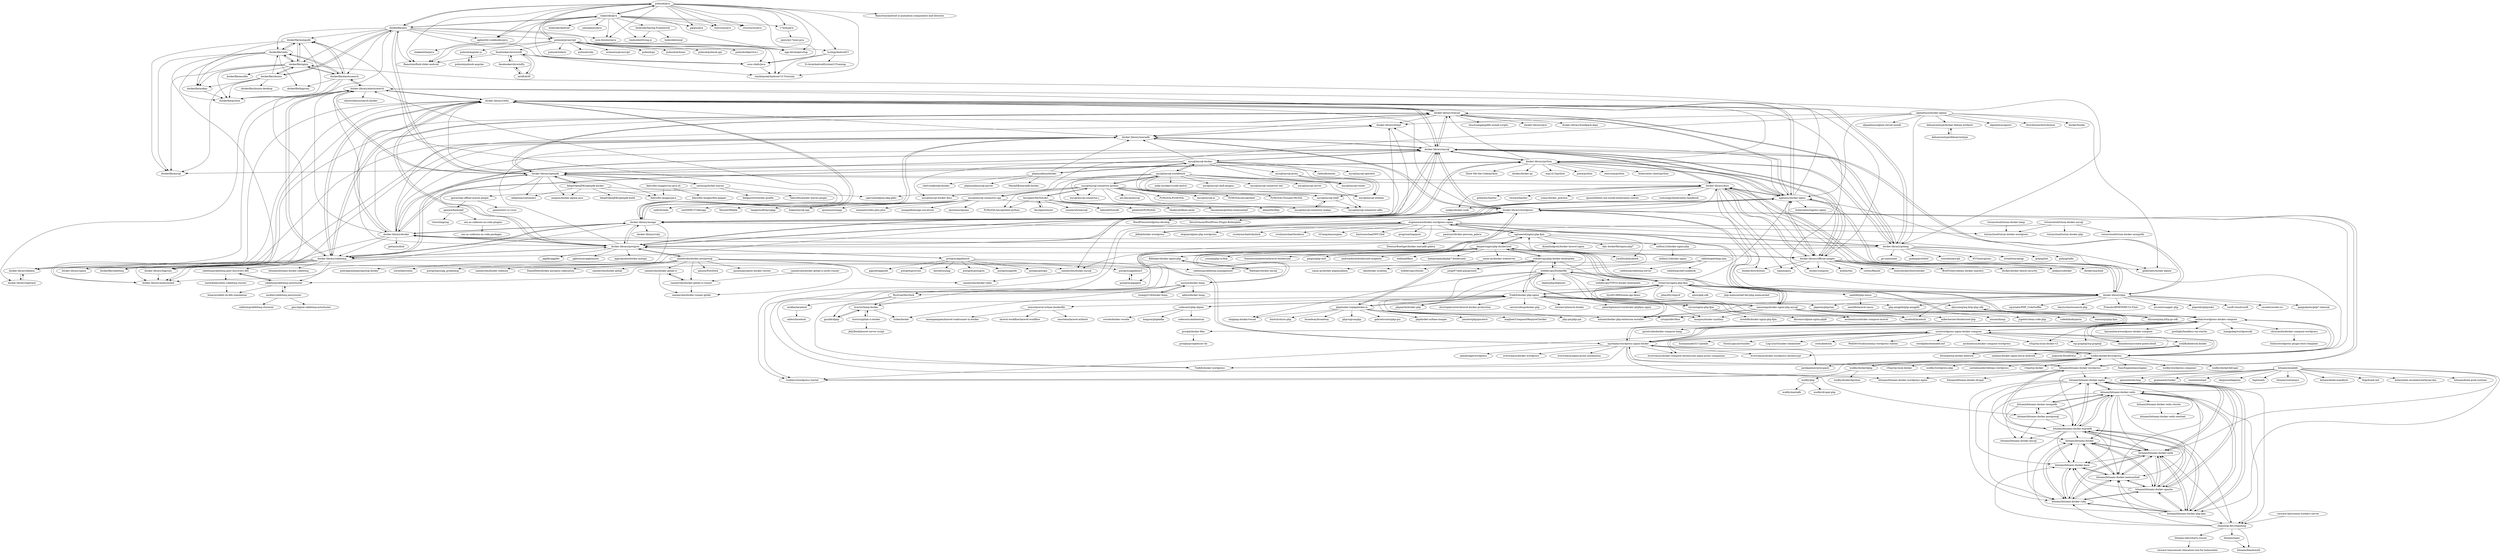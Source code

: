 digraph G {
"tyzlmjj/AndroidUI" -> "D-clock/AndroidSystemUiTraining" ["e"=1]
"tyzlmjj/AndroidUI" -> "sous-chefs/java"
"tyzlmjj/AndroidUI" -> "stacktipslab/Android-UI-Tutorials"
"dockerfile/mongodb" -> "dockerfile/nodejs"
"dockerfile/mongodb" -> "dockerfile/redis"
"dockerfile/mongodb" -> "dockerfile/nginx"
"dockerfile/mongodb" -> "dockerfile/mysql"
"dockerfile/mongodb" -> "dockerfile/elasticsearch"
"dockerfile/mongodb" -> "dockerfile/python"
"bitnami/bitnami-docker-redis-cluster" -> "bitnami/bitnami-docker-redis-sentinel"
"docker-library/tomcat" -> "docker-library/redis"
"docker-library/tomcat" -> "docker-library/mysql"
"docker-library/tomcat" -> "docker-library/openjdk"
"docker-library/tomcat" -> "docker-library/rabbitmq"
"docker-library/tomcat" -> "docker-library/nginx"
"docker-library/tomcat" -> "docker-library/elasticsearch"
"docker-library/tomcat" -> "docker-library/mariadb"
"docker-library/tomcat" -> "nginxinc/docker-nginx"
"docker-library/tomcat" -> "zhuchuangang/k8s-install-scripts" ["e"=1]
"docker-library/tomcat" -> "docker-library/java"
"docker-library/tomcat" -> "docker-library/buildpack-deps"
"docker-library/tomcat" -> "docker-library/golang"
"docker-library/tomcat" -> "docker-library/httpd"
"nginxinc/docker-nginx" -> "docker-library/php"
"nginxinc/docker-nginx" -> "docker-library/redis"
"nginxinc/docker-nginx" -> "docker-library/mysql"
"nginxinc/docker-nginx" -> "docker-library/docs"
"nginxinc/docker-nginx" -> "docker-library/official-images"
"nginxinc/docker-nginx" -> "docker-library/postgres"
"nginxinc/docker-nginx" -> "docker-library/mongo"
"nginxinc/docker-nginx" -> "docker-library/mariadb"
"nginxinc/docker-nginx" -> "gliderlabs/docker-alpine" ["e"=1]
"nginxinc/docker-nginx" -> "nodejs/docker-node" ["e"=1]
"nginxinc/docker-nginx" -> "docker-library/wordpress"
"nginxinc/docker-nginx" -> "docker-library/tomcat"
"nginxinc/docker-nginx" -> "docker-library/python"
"nginxinc/docker-nginx" -> "kubernetes/ingress-nginx" ["e"=1]
"nginxinc/docker-nginx" -> "dockerfile/nginx"
"postgres/pgadmin4" -> "postgres/postgres" ["e"=1]
"postgres/pgadmin4" -> "postgres/pgadmin3"
"postgres/pgadmin4" -> "postgres/pgagent"
"postgres/pgadmin4" -> "postgres/pgweb"
"postgres/pgadmin4" -> "docker-library/postgres"
"postgres/pgadmin4" -> "postgis/postgis" ["e"=1]
"postgres/pgadmin4" -> "pgaudit/pgaudit" ["e"=1]
"postgres/pgadmin4" -> "postgrespro/rum" ["e"=1]
"postgres/pgadmin4" -> "darold/ora2pg" ["e"=1]
"webdevops/php-docker-boilerplate" -> "webdevops/Dockerfile"
"webdevops/php-docker-boilerplate" -> "maxpou/docker-symfony" ["e"=1]
"webdevops/php-docker-boilerplate" -> "webdevops/TYPO3-docker-boilerplate" ["e"=1]
"webdevops/php-docker-boilerplate" -> "eko/docker-symfony" ["e"=1]
"webdevops/php-docker-boilerplate" -> "kasperisager/php-dockerized"
"webdevops/php-docker-boilerplate" -> "webdevops/clitools"
"webdevops/php-docker-boilerplate" -> "jorge07/ddd-playground" ["e"=1]
"webdevops/php-docker-boilerplate" -> "phpdocker-io/phpdocker.io"
"docker-library/mongo" -> "docker-library/redis"
"docker-library/mongo" -> "docker-library/mariadb"
"docker-library/mongo" -> "docker-library/mysql"
"docker-library/mongo" -> "dockerfile/mongodb"
"docker-library/mongo" -> "docker-library/rabbitmq"
"docker-library/mongo" -> "nginxinc/docker-nginx"
"docker-library/mongo" -> "docker-library/memcached"
"docker-library/mongo" -> "docker-library/postgres"
"docker-library/mongo" -> "docker-library/elasticsearch"
"docker-library/mongo" -> "docker-library/httpd"
"docker-library/mongo" -> "docker-library/docker"
"docker-library/mongo" -> "docker-library/golang"
"docker-library/mongo" -> "docker-library/haproxy"
"docker-library/mongo" -> "docker-library/wordpress"
"docker-library/mongo" -> "docker-library/ruby" ["e"=1]
"docker-library/docs" -> "docker-library/official-images"
"docker-library/docs" -> "docker-library/mysql"
"docker-library/docs" -> "nginxinc/docker-nginx"
"docker-library/docs" -> "docker-library/php"
"docker-library/docs" -> "docker/compose" ["e"=1]
"docker-library/docs" -> "yeasy/docker_practice" ["e"=1]
"docker-library/docs" -> "opsnull/follow-me-install-kubernetes-cluster" ["e"=1]
"docker-library/docs" -> "jenkinsci/docker" ["e"=1]
"docker-library/docs" -> "rootsongjc/kubernetes-handbook" ["e"=1]
"docker-library/docs" -> "docker/machine" ["e"=1]
"docker-library/docs" -> "goharbor/harbor" ["e"=1]
"docker-library/docs" -> "docker/distribution" ["e"=1]
"docker-library/docs" -> "tianon/gosu" ["e"=1]
"docker-library/docs" -> "vmware/harbor" ["e"=1]
"docker-library/docs" -> "nodejs/docker-node" ["e"=1]
"webdevops/Dockerfile" -> "webdevops/php-docker-boilerplate"
"webdevops/Dockerfile" -> "richarvey/nginx-php-fpm"
"webdevops/Dockerfile" -> "TrafeX/docker-php-nginx"
"webdevops/Dockerfile" -> "docker-library/php"
"webdevops/Dockerfile" -> "maxpou/docker-symfony" ["e"=1]
"webdevops/Dockerfile" -> "mlocati/docker-php-extension-installer" ["e"=1]
"webdevops/Dockerfile" -> "kasperisager/php-dockerized"
"webdevops/Dockerfile" -> "phpearth/docker-php"
"webdevops/Dockerfile" -> "laradock/laradock" ["e"=1]
"webdevops/Dockerfile" -> "webdevops/TYPO3-docker-boilerplate" ["e"=1]
"webdevops/Dockerfile" -> "cytopia/devilbox" ["e"=1]
"webdevops/Dockerfile" -> "ngineered/nginx-php-fpm"
"webdevops/Dockerfile" -> "shipping-docker/vessel" ["e"=1]
"webdevops/Dockerfile" -> "phpstan/phpstan" ["e"=1]
"webdevops/Dockerfile" -> "deployphp/deployer" ["e"=1]
"docker-library/mariadb" -> "docker-library/memcached"
"docker-library/mariadb" -> "docker-library/httpd"
"docker-library/mariadb" -> "docker-library/nginx"
"docker-library/mariadb" -> "docker-library/haproxy"
"docker-library/mariadb" -> "docker-library/mongo"
"docker-library/mariadb" -> "docker-library/mysql"
"docker-library/mariadb" -> "docker-library/wordpress"
"qaware/go-offline-maven-plugin" -> "qaware/heimdall"
"qaware/go-offline-maven-plugin" -> "qaware/wir-vs-virus"
"docker-library/official-images" -> "docker-library/docs"
"docker-library/official-images" -> "docker/distribution" ["e"=1]
"docker-library/official-images" -> "docker-library/mysql"
"docker-library/official-images" -> "docker/compose" ["e"=1]
"docker-library/official-images" -> "nginxinc/docker-nginx"
"docker-library/official-images" -> "gliderlabs/docker-alpine" ["e"=1]
"docker-library/official-images" -> "docker/machine" ["e"=1]
"docker-library/official-images" -> "BretFisher/udemy-docker-mastery" ["e"=1]
"docker-library/official-images" -> "jenkinsci/docker" ["e"=1]
"docker-library/official-images" -> "docker-library/python"
"docker-library/official-images" -> "tianon/gosu" ["e"=1]
"docker-library/official-images" -> "docker/docker-bench-security" ["e"=1]
"docker-library/official-images" -> "krallin/tini" ["e"=1]
"docker-library/official-images" -> "coreos/flannel" ["e"=1]
"docker-library/official-images" -> "boot2docker/boot2docker" ["e"=1]
"docker-library/php" -> "nginxinc/docker-nginx"
"docker-library/php" -> "phpredis/phpredis" ["e"=1]
"docker-library/php" -> "laradock/laradock" ["e"=1]
"docker-library/php" -> "mlocati/docker-php-extension-installer" ["e"=1]
"docker-library/php" -> "docker-library/mysql"
"docker-library/php" -> "phpstan/phpstan" ["e"=1]
"docker-library/php" -> "swoft-cloud/swoft" ["e"=1]
"docker-library/php" -> "swoole/swoole-src" ["e"=1]
"docker-library/php" -> "php-amqplib/php-amqplib" ["e"=1]
"docker-library/php" -> "pangudashu/php7-internal" ["e"=1]
"docker-library/php" -> "squizlabs/PHP_CodeSniffer" ["e"=1]
"docker-library/php" -> "elastic/elasticsearch-php" ["e"=1]
"docker-library/php" -> "FriendsOfPHP/PHP-CS-Fixer" ["e"=1]
"docker-library/php" -> "zircote/swagger-php" ["e"=1]
"docker-library/php" -> "docker-library/docs"
"docker-library/postgres" -> "sameersbn/docker-postgresql"
"docker-library/postgres" -> "docker-library/redis"
"docker-library/postgres" -> "docker-library/mysql"
"docker-library/postgres" -> "nginxinc/docker-nginx"
"docker-library/postgres" -> "docker-library/mongo"
"docker-library/postgres" -> "appropriate/docker-postgis" ["e"=1]
"docker-library/postgres" -> "docker-library/rabbitmq"
"docker-library/postgres" -> "docker-library/official-images"
"docker-library/postgres" -> "docker-library/docker"
"docker-library/postgres" -> "pgjdbc/pgjdbc" ["e"=1]
"docker-library/postgres" -> "docker-library/python"
"docker-library/postgres" -> "docker-library/elasticsearch"
"docker-library/postgres" -> "postgres/pgadmin4"
"docker-library/postgres" -> "docker-library/mariadb"
"docker-library/postgres" -> "pgbouncer/pgbouncer" ["e"=1]
"docker-library/python" -> "kubernetes-client/python" ["e"=1]
"docker-library/python" -> "docker-library/official-images"
"docker-library/python" -> "docker-library/golang"
"docker-library/python" -> "docker-library/redis"
"docker-library/python" -> "Show-Me-the-Code/python" ["e"=1]
"docker-library/python" -> "docker-library/mysql"
"docker-library/python" -> "nginxinc/docker-nginx"
"docker-library/python" -> "docker-library/postgres"
"docker-library/python" -> "docker/docker-py" ["e"=1]
"docker-library/python" -> "docker-library/openjdk"
"docker-library/python" -> "xxg1413/python" ["e"=1]
"docker-library/python" -> "poise/python" ["e"=1]
"docker-library/python" -> "docker-library/docker"
"docker-library/python" -> "exercism/python" ["e"=1]
"docker-library/python" -> "docker-library/tomcat"
"bitnami/bitnami-docker-mongodb" -> "bitnami/bitnami-docker-redis"
"bitnami/bitnami-docker-mongodb" -> "bitnami/bitnami-docker-postgresql"
"bitnami/bitnami-docker-mongodb" -> "bitnami/bitnami-docker-mysql"
"bitnami/bitnami-docker-mongodb" -> "bitnami/bitnami-docker-nginx"
"bitnami/bitnami-docker-mongodb" -> "bitnami/bitnami-docker-mariadb"
"mysql/mysql-connector-nodejs" -> "mysql/mysql-shell"
"mikechernev/dockerised-php" -> "prooph/docker-files"
"nezhar/wordpress-docker-compose" -> "urre/wordpress-nginx-docker-compose"
"nezhar/wordpress-docker-compose" -> "mjstealey/wordpress-nginx-docker"
"nezhar/wordpress-docker-compose" -> "wodby/docker4wordpress"
"nezhar/wordpress-docker-compose" -> "docker-library/wordpress"
"nezhar/wordpress-docker-compose" -> "kassambara/wordpress-docker-compose"
"nezhar/wordpress-docker-compose" -> "visiblevc/wordpress-starter" ["e"=1]
"nezhar/wordpress-docker-compose" -> "10up/wp-local-docker-v2" ["e"=1]
"nezhar/wordpress-docker-compose" -> "postlight/headless-wp-starter" ["e"=1]
"nezhar/wordpress-docker-compose" -> "sprintcube/docker-compose-lamp" ["e"=1]
"nezhar/wordpress-docker-compose" -> "luangjokaj/wordpressify" ["e"=1]
"nezhar/wordpress-docker-compose" -> "chriszarate/docker-compose-wordpress"
"nezhar/wordpress-docker-compose" -> "evertramos/docker-wordpress-letsencrypt" ["e"=1]
"nezhar/wordpress-docker-compose" -> "wp-graphql/wp-graphql" ["e"=1]
"nezhar/wordpress-docker-compose" -> "evertramos/docker-compose-letsencrypt-nginx-proxy-companion" ["e"=1]
"nezhar/wordpress-docker-compose" -> "ahmadawais/create-guten-block" ["e"=1]
"docker-library/golang" -> "docker-library/redis"
"docker-library/golang" -> "docker-library/python"
"docker-library/golang" -> "docker-library/elasticsearch"
"docker-library/golang" -> "docker-library/rabbitmq"
"docker-library/golang" -> "golang/lint" ["e"=1]
"docker-library/golang" -> "docker-library/mysql"
"docker-library/golang" -> "golang/talks" ["e"=1]
"docker-library/golang" -> "go-yaml/yaml" ["e"=1]
"docker-library/golang" -> "golang/protobuf" ["e"=1]
"docker-library/golang" -> "constabulary/gb" ["e"=1]
"docker-library/golang" -> "docker-library/mongo"
"docker-library/golang" -> "docker-library/docker"
"docker-library/golang" -> "NYTimes/gizmo" ["e"=1]
"docker-library/golang" -> "docker-library/tomcat"
"docker-library/golang" -> "streadway/amqp" ["e"=1]
"hmkcode/Java" -> "pubnub/java"
"hmkcode/Java" -> "json-iterator/java" ["e"=1]
"hmkcode/Java" -> "dockerfile/java"
"hmkcode/Java" -> "hmkcode/Spring-Framework"
"hmkcode/Java" -> "gaopu/Java" ["e"=1]
"hmkcode/Java" -> "agileorbit-cookbooks/java"
"hmkcode/Java" -> "exercism/java" ["e"=1]
"hmkcode/Java" -> "sous-chefs/java"
"hmkcode/Java" -> "structurizr/java" ["e"=1]
"hmkcode/Java" -> "hmkcode/Android" ["e"=1]
"hmkcode/Java" -> "joeyajames/Java" ["e"=1]
"hmkcode/Java" -> "17mon/java"
"hmkcode/Java" -> "hmkcode/jString.js"
"hmkcode/Java" -> "Ramotion/fluid-slider-android" ["e"=1]
"hmkcode/Java" -> "app-developers/top" ["e"=1]
"bravist/lnmp-docker" -> "bravist/gitlab-ci-docker"
"bravist/lnmp-docker" -> "liufee/docker" ["e"=1]
"bravist/lnmp-docker" -> "gnulife/dphp"
"docker-library/mysql" -> "docker-library/redis"
"docker-library/mysql" -> "mysql/mysql-docker"
"docker-library/mysql" -> "nginxinc/docker-nginx"
"docker-library/mysql" -> "docker-library/php"
"docker-library/mysql" -> "docker-library/mariadb"
"docker-library/mysql" -> "docker-library/docs"
"docker-library/mysql" -> "docker-library/tomcat"
"docker-library/mysql" -> "docker-library/mongo"
"docker-library/mysql" -> "docker-library/postgres"
"docker-library/mysql" -> "docker-library/official-images"
"docker-library/mysql" -> "docker-library/wordpress"
"docker-library/mysql" -> "docker-library/rabbitmq"
"docker-library/mysql" -> "docker-library/httpd"
"docker-library/mysql" -> "docker-library/openjdk"
"docker-library/mysql" -> "docker-library/python"
"mysql/mysql-docker" -> "docker-library/mysql"
"mysql/mysql-docker" -> "mysql/mysql-router"
"mysql/mysql-docker" -> "mysql/mysql-shell"
"mysql/mysql-docker" -> "phpmyadmin/docker"
"mysql/mysql-docker" -> "mysql/mysql-proxy"
"mysql/mysql-docker" -> "mysql/mysql-utilities" ["e"=1]
"mysql/mysql-docker" -> "mysql/mysql-workbench"
"mysql/mysql-docker" -> "dockerfile/mysql"
"mysql/mysql-docker" -> "mysql/mysql-docker-docs"
"mysql/mysql-docker" -> "docker-library/mariadb"
"mysql/mysql-docker" -> "mysql/mysql-operator" ["e"=1]
"mysql/mysql-docker" -> "sameersbn/docker-mysql"
"mysql/mysql-docker" -> "radondb/xenon" ["e"=1]
"mysql/mysql-workbench" -> "mysql/mysql-shell"
"mysql/mysql-workbench" -> "mysql/mysql-connector-odbc"
"mysql/mysql-workbench" -> "mysql/mysql-connector-net" ["e"=1]
"mysql/mysql-workbench" -> "mysql/mysql-server" ["e"=1]
"mysql/mysql-workbench" -> "mysql/mysql-utilities" ["e"=1]
"mysql/mysql-workbench" -> "mysql/mysql-connector-j" ["e"=1]
"mysql/mysql-workbench" -> "mysql/mysql-docker"
"mysql/mysql-workbench" -> "mysql/mysql-connector-python"
"mysql/mysql-workbench" -> "mysql/mysql-connector-nodejs"
"mysql/mysql-workbench" -> "mysql/mysql-connector-cpp"
"mysql/mysql-workbench" -> "mike-lischke/vscode-antlr4" ["e"=1]
"mysql/mysql-workbench" -> "mysql/mysql-shell-plugins"
"mysql/mysql-workbench" -> "mysql/mysql-router"
"mjstealey/wordpress-nginx-docker" -> "urre/wordpress-nginx-docker-compose"
"mjstealey/wordpress-nginx-docker" -> "nezhar/wordpress-docker-compose"
"mjstealey/wordpress-nginx-docker" -> "wodby/docker4wordpress"
"mjstealey/wordpress-nginx-docker" -> "evertramos/docker-wordpress-letsencrypt" ["e"=1]
"mjstealey/wordpress-nginx-docker" -> "bitnami/bitnami-docker-wordpress"
"mjstealey/wordpress-nginx-docker" -> "docker-library/wordpress"
"mjstealey/wordpress-nginx-docker" -> "eugeneware/docker-wordpress-nginx"
"mjstealey/wordpress-nginx-docker" -> "evertramos/docker-compose-letsencrypt-nginx-proxy-companion" ["e"=1]
"mjstealey/wordpress-nginx-docker" -> "evertramos/docker-wordpress" ["e"=1]
"mjstealey/wordpress-nginx-docker" -> "evertramos/nginx-proxy-automation" ["e"=1]
"mjstealey/wordpress-nginx-docker" -> "TrafeX/docker-wordpress"
"mjstealey/wordpress-nginx-docker" -> "bitnami/bitnami-docker-wordpress-nginx"
"mjstealey/wordpress-nginx-docker" -> "openbridge/wordpress" ["e"=1]
"mysql/mysql-proxy" -> "mysql/mysql-router"
"mysql/mysql-proxy" -> "mysql/mysql-shell"
"mysql/mysql-proxy" -> "mysql/mysql-utilities" ["e"=1]
"twang2218/docker-lnmp" -> "micooz/docker-lnmp"
"AdoptOpenJDK/openjdk-docker" -> "docker-library/openjdk"
"AdoptOpenJDK/openjdk-docker" -> "adoptium/containers"
"AdoptOpenJDK/openjdk-docker" -> "anapsix/docker-alpine-java" ["e"=1]
"AdoptOpenJDK/openjdk-docker" -> "AdoptOpenJDK/openjdk-build" ["e"=1]
"AdoptOpenJDK/openjdk-docker" -> "fabric8io-images/java"
"AdoptOpenJDK/openjdk-docker" -> "sgerrand/alpine-pkg-glibc" ["e"=1]
"fabric8io-images/run-java-sh" -> "fabric8io-images/fish-pepper"
"fabric8io-images/run-java-sh" -> "fabric8io-images/java"
"docker-library/docker" -> "docker-library/redis"
"docker-library/docker" -> "jpetazzo/dind" ["e"=1]
"docker-library/docker" -> "docker-library/mariadb"
"docker-library/docker" -> "docker-library/httpd"
"docker-library/docker" -> "docker-library/postgres"
"docker-library/docker" -> "docker-library/mysql"
"docker-library/docker" -> "docker-library/official-images"
"docker-library/docker" -> "docker-library/mongo"
"docker-library/docker" -> "docker-library/elasticsearch"
"docker-library/docker" -> "docker-library/openjdk"
"docker-library/docker" -> "docker-library/golang"
"docker-library/docker" -> "docker-library/rabbitmq"
"docker-library/docker" -> "docker-library/memcached"
"docker-library/docker" -> "docker-library/tomcat"
"docker-library/docker" -> "docker-library/python"
"docker-library/httpd" -> "docker-library/mariadb"
"docker-library/httpd" -> "docker-library/memcached"
"vmware-labs/wasm-workers-server" -> "chainloop-dev/chainloop"
"nanoninja/docker-nginx-php-mysql" -> "nanoninja/php-fpm"
"nanoninja/docker-nginx-php-mysql" -> "laradock/laradock" ["e"=1]
"nanoninja/docker-nginx-php-mysql" -> "sprintcube/docker-compose-lamp" ["e"=1]
"nanoninja/docker-nginx-php-mysql" -> "richarvey/nginx-php-fpm"
"nanoninja/docker-nginx-php-mysql" -> "TrafeX/docker-php-nginx"
"nanoninja/docker-nginx-php-mysql" -> "kasperisager/php-dockerized"
"nanoninja/docker-nginx-php-mysql" -> "mikechernev/dockerised-php"
"nanoninja/docker-nginx-php-mysql" -> "maxpou/docker-symfony" ["e"=1]
"nanoninja/docker-nginx-php-mysql" -> "cytopia/devilbox" ["e"=1]
"nanoninja/docker-nginx-php-mysql" -> "aschmelyun/docker-compose-laravel" ["e"=1]
"nanoninja/docker-nginx-php-mysql" -> "yeszao/dnmp" ["e"=1]
"nanoninja/docker-nginx-php-mysql" -> "nezhar/wordpress-docker-compose"
"nanoninja/docker-nginx-php-mysql" -> "mlocati/docker-php-extension-installer" ["e"=1]
"nanoninja/docker-nginx-php-mysql" -> "jupeter/clean-code-php" ["e"=1]
"nanoninja/docker-nginx-php-mysql" -> "codedokode/pasta" ["e"=1]
"TrafeX/docker-php-nginx" -> "richarvey/nginx-php-fpm"
"TrafeX/docker-php-nginx" -> "codecasts/php-alpine"
"TrafeX/docker-php-nginx" -> "TrafeX/docker-wordpress"
"TrafeX/docker-php-nginx" -> "mlocati/docker-php-extension-installer" ["e"=1]
"TrafeX/docker-php-nginx" -> "nanoninja/docker-nginx-php-mysql"
"TrafeX/docker-php-nginx" -> "jabardigitalservice/docker-phpfpm-nginx"
"TrafeX/docker-php-nginx" -> "webdevops/Dockerfile"
"TrafeX/docker-php-nginx" -> "phpearth/docker-php"
"TrafeX/docker-php-nginx" -> "phpdocker-io/phpdocker.io"
"TrafeX/docker-php-nginx" -> "wyveo/nginx-php-fpm"
"TrafeX/docker-php-nginx" -> "christopherarter/laravel-docker-production"
"TrafeX/docker-php-nginx" -> "serversideup/docker-php" ["e"=1]
"TrafeX/docker-php-nginx" -> "lorisleiva/laravel-docker" ["e"=1]
"TrafeX/docker-php-nginx" -> "exaco/laravel-octane-dockerfile"
"TrafeX/docker-php-nginx" -> "aschmelyun/docker-compose-laravel" ["e"=1]
"farcepest/MySQLdb1" -> "farcepest/moist"
"farcepest/MySQLdb1" -> "PyMySQL/mysqlclient-python" ["e"=1]
"farcepest/MySQLdb1" -> "esnme/ultramysql" ["e"=1]
"farcepest/MySQLdb1" -> "mysql/mysql-connector-python"
"farcepest/MySQLdb1" -> "bdarnell/torndb" ["e"=1]
"farcepest/MySQLdb1" -> "petehunt/PyMySQL" ["e"=1]
"farcepest/MySQLdb1" -> "thadeusb/flask-cache" ["e"=1]
"farcepest/MySQLdb1" -> "linsomniac/python-memcached" ["e"=1]
"farcepest/MySQLdb1" -> "eleme/thriftpy" ["e"=1]
"RystLee/DevDock" -> "nickfan/laradock"
"RystLee/DevDock" -> "bravist/lnmp-docker"
"RystLee/DevDock" -> "gnulife/dphp"
"gnulife/dphp" -> "bravist/lnmp-docker"
"seu-as-code/seu-as-code.plugins" -> "seu-as-code/seu-as-code.packages"
"sameersbn/docker-postgresql" -> "sameersbn/docker-redis"
"sameersbn/docker-postgresql" -> "docker-library/postgres"
"sameersbn/docker-postgresql" -> "sameersbn/docker-redmine" ["e"=1]
"sameersbn/docker-postgresql" -> "DanielDent/docker-postgres-replication"
"sameersbn/docker-postgresql" -> "sameersbn/docker-gitlab" ["e"=1]
"sameersbn/docker-postgresql" -> "sameersbn/docker-gitlab-ci"
"sameersbn/docker-postgresql" -> "paunin/PostDock" ["e"=1]
"sameersbn/docker-postgresql" -> "sameersbn/docker-mysql"
"sameersbn/docker-postgresql" -> "paunin/postgres-docker-cluster" ["e"=1]
"sameersbn/docker-postgresql" -> "andreagrandi/postgresql-docker"
"sameersbn/docker-postgresql" -> "bitnami/bitnami-docker-postgresql"
"sameersbn/docker-postgresql" -> "sorintlab/stolon" ["e"=1]
"sameersbn/docker-postgresql" -> "sameersbn/docker-gitlab-ci-runner"
"sameersbn/docker-postgresql" -> "postgrespro/pg_probackup" ["e"=1]
"sameersbn/docker-postgresql" -> "sameersbn/docker-runner-gitlab"
"docker-library/wordpress" -> "nezhar/wordpress-docker-compose"
"docker-library/wordpress" -> "docker-library/mariadb"
"docker-library/wordpress" -> "bitnami/bitnami-docker-wordpress"
"docker-library/wordpress" -> "docker-library/mysql"
"docker-library/wordpress" -> "mjstealey/wordpress-nginx-docker"
"docker-library/wordpress" -> "wodby/docker4wordpress"
"docker-library/wordpress" -> "docker-library/php"
"docker-library/wordpress" -> "nginxinc/docker-nginx"
"docker-library/wordpress" -> "visiblevc/wordpress-starter" ["e"=1]
"docker-library/wordpress" -> "docker-library/docs"
"docker-library/wordpress" -> "DevinVinson/WordPress-Plugin-Boilerplate" ["e"=1]
"docker-library/wordpress" -> "WordPress/wordpress-develop" ["e"=1]
"docker-library/wordpress" -> "eugeneware/docker-wordpress-nginx"
"docker-library/wordpress" -> "docker-library/redis"
"docker-library/wordpress" -> "docker-library/mongo"
"richarvey/nginx-php-fpm" -> "TrafeX/docker-php-nginx"
"richarvey/nginx-php-fpm" -> "webdevops/Dockerfile"
"richarvey/nginx-php-fpm" -> "nanoninja/docker-nginx-php-mysql"
"richarvey/nginx-php-fpm" -> "wyveo/nginx-php-fpm"
"richarvey/nginx-php-fpm" -> "kasperisager/php-dockerized"
"richarvey/nginx-php-fpm" -> "liyu001989/lumen-api-demo" ["e"=1]
"richarvey/nginx-php-fpm" -> "nginxinc/docker-nginx"
"richarvey/nginx-php-fpm" -> "docker-library/php"
"richarvey/nginx-php-fpm" -> "RystLee/DevDock"
"richarvey/nginx-php-fpm" -> "neatlife/php-nacos"
"richarvey/nginx-php-fpm" -> "phacility/xhprof" ["e"=1]
"richarvey/nginx-php-fpm" -> "php-amqplib/php-amqplib" ["e"=1]
"richarvey/nginx-php-fpm" -> "qiniu/php-sdk" ["e"=1]
"richarvey/nginx-php-fpm" -> "php-memcached-dev/php-memcached" ["e"=1]
"richarvey/nginx-php-fpm" -> "laradock/laradock" ["e"=1]
"docker-library/redis" -> "docker-library/nginx"
"docker-library/redis" -> "docker-library/mysql"
"docker-library/redis" -> "docker-library/rabbitmq"
"docker-library/redis" -> "docker-library/mongo"
"docker-library/redis" -> "nginxinc/docker-nginx"
"docker-library/redis" -> "docker-library/tomcat"
"docker-library/redis" -> "docker-library/elasticsearch"
"docker-library/redis" -> "docker-library/postgres"
"docker-library/redis" -> "docker-library/memcached"
"docker-library/redis" -> "docker-library/golang"
"docker-library/redis" -> "docker-library/mariadb"
"docker-library/redis" -> "docker-library/php"
"docker-library/redis" -> "docker-library/kibana"
"docker-library/redis" -> "docker-library/docker"
"docker-library/redis" -> "docker-library/official-images"
"mysql/mysql-connector-python" -> "farcepest/MySQLdb1"
"mysql/mysql-connector-python" -> "PyMySQL/mysqlclient-python" ["e"=1]
"mysql/mysql-connector-python" -> "mysql/mysql-shell"
"mysql/mysql-connector-python" -> "PyMySQL/PyMySQL" ["e"=1]
"mysql/mysql-connector-python" -> "mysql/mysql-js"
"mysql/mysql-connector-python" -> "mysql/mysql-connector-j" ["e"=1]
"mysql/mysql-connector-python" -> "mysql/mysql-utilities" ["e"=1]
"mysql/mysql-connector-python" -> "mysql/mysql-workbench"
"mysql/mysql-connector-python" -> "PyMySQL/mysqlclient"
"mysql/mysql-connector-python" -> "mysql/mysql-connector-odbc"
"mysql/mysql-connector-python" -> "mysql/mysql-connector-nodejs"
"mysql/mysql-connector-python" -> "PyMySQL/Tornado-MySQL" ["e"=1]
"mysql/mysql-connector-python" -> "mysql/mysql-connector-cpp"
"mysql/mysql-connector-python" -> "aio-libs/aiomysql" ["e"=1]
"mysql/mysql-connector-python" -> "mysql/mysql-docker-docs"
"kasperisager/php-dockerized" -> "micooz/docker-lnmp"
"kasperisager/php-dockerized" -> "fideloper/docker-nginx-php"
"kasperisager/php-dockerized" -> "ngineered/nginx-php-fpm"
"kasperisager/php-dockerized" -> "nazar-pc/docker-webserver"
"kasperisager/php-dockerized" -> "webdevops/php-docker-boilerplate"
"kasperisager/php-dockerized" -> "hamptonpaulk/php7-dockerized"
"kasperisager/php-dockerized" -> "youzan/php-co-koa" ["e"=1]
"kasperisager/php-dockerized" -> "francescomalatesta/laravel-dockerized"
"kasperisager/php-dockerized" -> "RystLee/DevDock"
"kasperisager/php-dockerized" -> "LaraDock/laradock" ["e"=1]
"kasperisager/php-dockerized" -> "pinguo/php-msf" ["e"=1]
"kasperisager/php-dockerized" -> "andreaskoch/dockerized-magento" ["e"=1]
"kasperisager/php-dockerized" -> "richarvey/nginx-php-fpm"
"kasperisager/php-dockerized" -> "weiboad/fiery" ["e"=1]
"kasperisager/php-dockerized" -> "nanoninja/docker-nginx-php-mysql"
"facebookarchive/nifty" -> "airlift/drift"
"facebookarchive/nifty" -> "facebookarchive/swift"
"facebookarchive/swift" -> "airlift/drift"
"facebookarchive/swift" -> "facebookarchive/nifty"
"facebookarchive/swift" -> "stacktipslab/Android-UI-Tutorials"
"facebookarchive/swift" -> "sous-chefs/java"
"facebookarchive/swift" -> "Ramotion/fluid-slider-android" ["e"=1]
"docker-library/haproxy" -> "docker-library/memcached"
"dockerfile/nginx" -> "dockerfile/redis"
"dockerfile/nginx" -> "dockerfile/mysql"
"dockerfile/nginx" -> "dockerfile/ubuntu"
"dockerfile/nginx" -> "dockerfile/mongodb"
"dockerfile/nginx" -> "dockerfile/nodejs"
"dockerfile/nginx" -> "dockerfile/python"
"dockerfile/nginx" -> "dockerfile/elasticsearch"
"dockerfile/nginx" -> "dockerfile/ansible"
"wodby/docker4wordpress" -> "wodby/docker4php"
"wodby/docker4wordpress" -> "urre/wordpress-nginx-docker-compose"
"wodby/docker4wordpress" -> "mjstealey/wordpress-nginx-docker"
"wodby/docker4wordpress" -> "nezhar/wordpress-docker-compose"
"wodby/docker4wordpress" -> "wodby/wordpress-composer"
"wodby/docker4wordpress" -> "visiblevc/wordpress-starter" ["e"=1]
"wodby/docker4wordpress" -> "wodby/docker4drupal" ["e"=1]
"wodby/docker4wordpress" -> "TrafeX/docker-wordpress"
"wodby/docker4wordpress" -> "jaredpalmer/presspack" ["e"=1]
"wodby/docker4wordpress" -> "bitnami/bitnami-docker-wordpress"
"wodby/docker4wordpress" -> "10up/wp-local-docker" ["e"=1]
"wodby/docker4wordpress" -> "wodby/wordpress-php"
"wodby/docker4wordpress" -> "carlalexander/debops-wordpress" ["e"=1]
"wodby/docker4wordpress" -> "10up/wp-docker" ["e"=1]
"wodby/docker4wordpress" -> "EasyEngine/easyengine" ["e"=1]
"pubnub/java" -> "hmkcode/Java"
"pubnub/java" -> "agileorbit-cookbooks/java"
"pubnub/java" -> "sous-chefs/java"
"pubnub/java" -> "json-iterator/java" ["e"=1]
"pubnub/java" -> "dockerfile/java"
"pubnub/java" -> "pubnub/javascript"
"pubnub/java" -> "structurizr/java" ["e"=1]
"pubnub/java" -> "gaopu/Java" ["e"=1]
"pubnub/java" -> "Ramotion/fluid-slider-android" ["e"=1]
"pubnub/java" -> "exercism/java" ["e"=1]
"pubnub/java" -> "app-developers/top" ["e"=1]
"pubnub/java" -> "stacktipslab/Android-UI-Tutorials"
"pubnub/java" -> "17mon/java"
"pubnub/java" -> "tyzlmjj/AndroidUI"
"pubnub/java" -> "Ramotion/android-ui-animation-components-and-libraries" ["e"=1]
"pubnub/javascript" -> "sous-chefs/java"
"pubnub/javascript" -> "stacktipslab/Android-UI-Tutorials"
"pubnub/javascript" -> "pubnub/angular-js"
"pubnub/javascript" -> "pubnub/pubnub-api" ["e"=1]
"pubnub/javascript" -> "pubnub/objective-c"
"pubnub/javascript" -> "pubnub/webrtc" ["e"=1]
"pubnub/javascript" -> "pubnub/ruby"
"pubnub/javascript" -> "Ramotion/fluid-slider-android" ["e"=1]
"pubnub/javascript" -> "pubnub/java"
"pubnub/javascript" -> "wchaowu/javascript" ["e"=1]
"pubnub/javascript" -> "pubnub/go"
"pubnub/javascript" -> "app-developers/top" ["e"=1]
"pubnub/javascript" -> "tyzlmjj/AndroidUI"
"pubnub/javascript" -> "pubnub/arduino"
"pubnub/javascript" -> "facebookarchive/swift"
"urre/wordpress-nginx-docker-compose" -> "nezhar/wordpress-docker-compose"
"urre/wordpress-nginx-docker-compose" -> "mjstealey/wordpress-nginx-docker"
"urre/wordpress-nginx-docker-compose" -> "wodby/docker4wordpress"
"urre/wordpress-nginx-docker-compose" -> "schliflo/bedrock-docker"
"urre/wordpress-nginx-docker-compose" -> "StoutLogic/acf-builder" ["e"=1]
"urre/wordpress-nginx-docker-compose" -> "10up/wp-local-docker-v2" ["e"=1]
"urre/wordpress-nginx-docker-compose" -> "Log1x/acf-builder-cheatsheet" ["e"=1]
"urre/wordpress-nginx-docker-compose" -> "jaredpalmer/presspack" ["e"=1]
"urre/wordpress-nginx-docker-compose" -> "ahmadawais/create-guten-block" ["e"=1]
"urre/wordpress-nginx-docker-compose" -> "wp-graphql/wp-graphql" ["e"=1]
"urre/wordpress-nginx-docker-compose" -> "roots/bedrock" ["e"=1]
"urre/wordpress-nginx-docker-compose" -> "WebDevStudios/nextjs-wordpress-starter" ["e"=1]
"urre/wordpress-nginx-docker-compose" -> "wordplate/extended-acf" ["e"=1]
"urre/wordpress-nginx-docker-compose" -> "aschmelyun/docker-compose-wordpress"
"urre/wordpress-nginx-docker-compose" -> "humanmade/S3-Uploads" ["e"=1]
"sameersbn/docker-mysql" -> "sameersbn/docker-redis"
"codecasts/php-alpine" -> "codecasts/ambientum" ["e"=1]
"codecasts/php-alpine" -> "swoole/docker-swoole" ["e"=1]
"codecasts/php-alpine" -> "TrafeX/docker-php-nginx"
"codecasts/php-alpine" -> "longyan/phpkafka" ["e"=1]
"nickfan/laradock" -> "callect/laradock"
"bitnami/bitnami-docker-postgresql" -> "bitnami/bitnami-docker-mongodb"
"bitnami/bitnami-docker-postgresql" -> "bitnami/bitnami-docker-redis"
"bitnami/bitnami-docker-postgresql" -> "bitnami/bitnami-docker-mariadb"
"bitnami/bitnami-docker-postgresql" -> "bitnami/bitnami-docker-mysql"
"docker-library/rabbitmq" -> "docker-library/redis"
"docker-library/rabbitmq" -> "docker-library/elasticsearch"
"docker-library/rabbitmq" -> "rabbitmq/rabbitmq-autocluster"
"docker-library/rabbitmq" -> "docker-library/memcached"
"docker-library/rabbitmq" -> "docker-library/mongo"
"docker-library/rabbitmq" -> "docker-library/tomcat"
"docker-library/rabbitmq" -> "dockerfile/rabbitmq"
"docker-library/rabbitmq" -> "docker-library/kibana"
"docker-library/rabbitmq" -> "docker-library/postgres"
"docker-library/rabbitmq" -> "docker-library/haproxy"
"docker-library/rabbitmq" -> "docker-library/mysql"
"docker-library/rabbitmq" -> "docker-library/nginx"
"docker-library/rabbitmq" -> "bitnami/bitnami-docker-rabbitmq"
"docker-library/rabbitmq" -> "rabbitmq/rabbitmq-peer-discovery-k8s"
"docker-library/rabbitmq" -> "rabbitmq/rabbitmq-management" ["e"=1]
"alpinelinux/docker-alpine" -> "debuerreotype/docker-debian-artifacts"
"alpinelinux/docker-alpine" -> "nginxinc/docker-nginx"
"alpinelinux/docker-alpine" -> "gliderlabs/docker-alpine" ["e"=1]
"alpinelinux/docker-alpine" -> "alpinelinux/aports" ["e"=1]
"alpinelinux/docker-alpine" -> "sgerrand/alpine-pkg-glibc" ["e"=1]
"alpinelinux/docker-alpine" -> "docker-library/golang"
"alpinelinux/docker-alpine" -> "docker-library/httpd"
"alpinelinux/docker-alpine" -> "distribution/distribution" ["e"=1]
"alpinelinux/docker-alpine" -> "docker/buildx" ["e"=1]
"alpinelinux/docker-alpine" -> "alpinelinux/alpine-chroot-install" ["e"=1]
"micooz/docker-lnmp" -> "twang2218/docker-lnmp"
"micooz/docker-lnmp" -> "addcn/docker-lnmp"
"micooz/docker-lnmp" -> "liufee/docker" ["e"=1]
"micooz/docker-lnmp" -> "bravist/lnmp-docker"
"micooz/docker-lnmp" -> "kasperisager/php-dockerized"
"micooz/docker-lnmp" -> "RystLee/DevDock"
"bitnami-labs/charts-syncer" -> "vmware-tanzu/asset-relocation-tool-for-kubernetes"
"aliyunmq/mq-http-go-sdk" -> "aliyunmq/mq-http-php-sdk"
"dockerfile/java" -> "sous-chefs/java"
"dockerfile/java" -> "agileorbit-cookbooks/java"
"dockerfile/java" -> "pubnub/java"
"dockerfile/java" -> "dockerfile/ubuntu"
"dockerfile/java" -> "hmkcode/Java"
"dockerfile/java" -> "dockerfile/redis"
"dockerfile/java" -> "dockerfile/nginx"
"dockerfile/java" -> "pubnub/javascript"
"dockerfile/java" -> "dockerfile/elasticsearch"
"dockerfile/java" -> "dockerfile/python"
"dockerfile/java" -> "app-developers/top" ["e"=1]
"dockerfile/java" -> "json-iterator/java" ["e"=1]
"dockerfile/java" -> "Ramotion/fluid-slider-android" ["e"=1]
"dockerfile/java" -> "dockerfile/mongodb"
"dockerfile/java" -> "docker-library/openjdk"
"phpmyadmin/docker" -> "docker-library/mariadb"
"phpmyadmin/docker" -> "mysql/mysql-docker"
"phpmyadmin/docker" -> "chef-cookbooks/docker" ["e"=1]
"phpmyadmin/docker" -> "phpmyadmin/sql-parser" ["e"=1]
"phpmyadmin/docker" -> "MariaDB/mariadb-docker"
"debuerreotype/docker-debian-artifacts" -> "debuerreotype/debuerreotype"
"phpdocker-io/phpdocker.io" -> "phpdocker-io/base-images"
"phpdocker-io/phpdocker.io" -> "paratestphp/paratest" ["e"=1]
"phpdocker-io/phpdocker.io" -> "shipping-docker/vessel" ["e"=1]
"phpdocker-io/phpdocker.io" -> "maglnet/ComposerRequireChecker" ["e"=1]
"phpdocker-io/phpdocker.io" -> "webdevops/php-docker-boilerplate"
"phpdocker-io/phpdocker.io" -> "php-pm/php-pm" ["e"=1]
"phpdocker-io/phpdocker.io" -> "bmitch/churn-php" ["e"=1]
"phpdocker-io/phpdocker.io" -> "broadway/broadway" ["e"=1]
"phpdocker-io/phpdocker.io" -> "phpro/grumphp" ["e"=1]
"phpdocker-io/phpdocker.io" -> "mlocati/docker-php-extension-installer" ["e"=1]
"phpdocker-io/phpdocker.io" -> "gabrielrcouto/php-gui" ["e"=1]
"phpdocker-io/phpdocker.io" -> "TrafeX/docker-php-nginx"
"docker-library/elasticsearch" -> "docker-library/kibana"
"docker-library/elasticsearch" -> "dockerfile/elasticsearch"
"docker-library/elasticsearch" -> "docker-library/logstash"
"docker-library/elasticsearch" -> "elastic/elasticsearch-docker" ["e"=1]
"docker-library/elasticsearch" -> "docker-library/rabbitmq"
"docker-library/elasticsearch" -> "docker-library/redis"
"docker-library/elasticsearch" -> "docker-library/openjdk"
"sous-chefs/java" -> "stacktipslab/Android-UI-Tutorials"
"bitnami/bitnami-docker-wordpress" -> "bitnami/bitnami-docker-wordpress-nginx"
"bitnami/bitnami-docker-wordpress" -> "bitnami/bitnami-docker-mariadb"
"bitnami/bitnami-docker-wordpress" -> "bitnami/bitnami-docker-nginx"
"bitnami/bitnami-docker-wordpress" -> "wodby/docker4wordpress"
"bitnami/bitnami-docker-wordpress" -> "docker-library/wordpress"
"bitnami/bitnami-docker-wordpress" -> "mjstealey/wordpress-nginx-docker"
"bitnami/bitnami-docker-wordpress" -> "bitnami/bitnami-docker-drupal"
"bitnami/bitnami-docker-wordpress" -> "visiblevc/wordpress-starter" ["e"=1]
"docker-library/openjdk" -> "AdoptOpenJDK/openjdk-docker"
"docker-library/openjdk" -> "carlossg/docker-maven"
"docker-library/openjdk" -> "docker-library/tomcat"
"docker-library/openjdk" -> "docker-library/elasticsearch"
"docker-library/openjdk" -> "anapsix/docker-alpine-java" ["e"=1]
"docker-library/openjdk" -> "docker-library/mysql"
"docker-library/openjdk" -> "docker-library/redis"
"docker-library/openjdk" -> "docker-library/official-images"
"docker-library/openjdk" -> "docker-library/docs"
"docker-library/openjdk" -> "docker-library/docker"
"docker-library/openjdk" -> "dockerfile/java"
"docker-library/openjdk" -> "docker-library/python"
"docker-library/openjdk" -> "docker-library/postgres"
"docker-library/openjdk" -> "adoptium/containers"
"docker-library/openjdk" -> "fabric8io-images/java"
"bravist/gitlab-ci-docker" -> "bravist/lnmp-docker"
"bravist/gitlab-ci-docker" -> "JellyBool/laravel-server-script"
"mysql/mysql-connector-cpp" -> "bskari/mysql-cpp"
"mysql/mysql-connector-cpp" -> "qicosmos/ormpp" ["e"=1]
"mysql/mysql-connector-cpp" -> "mysql/mysql-connector-odbc"
"mysql/mysql-connector-cpp" -> "sewenew/redis-plus-plus" ["e"=1]
"mysql/mysql-connector-cpp" -> "mongodb/mongo-cxx-driver" ["e"=1]
"mysql/mysql-connector-cpp" -> "qicosmos/iguana" ["e"=1]
"mysql/mysql-connector-cpp" -> "redis/hiredis" ["e"=1]
"mysql/mysql-connector-cpp" -> "owt5008137/libcopp" ["e"=1]
"mysql/mysql-connector-cpp" -> "Tencent/Pebble" ["e"=1]
"mysql/mysql-connector-cpp" -> "tangentsoft/mysqlpp"
"rabbitmq/erlang-rpm" -> "rabbitmq/rabbitmq-server" ["e"=1]
"rabbitmq/erlang-rpm" -> "rabbitmq/rabbitmq-management" ["e"=1]
"rabbitmq/erlang-rpm" -> "rabbitmq/rabbitmq-autocluster"
"rabbitmq/erlang-rpm" -> "rabbitmq/chef-cookbook"
"neatlife/php-nacos" -> "neatlife/laravel-nacos"
"neatlife/php-nacos" -> "aliyunmq/mq-http-php-sdk"
"sameersbn/docker-gitlab-ci" -> "sameersbn/docker-gitlab-ci-runner"
"sameersbn/docker-gitlab-ci" -> "sameersbn/docker-runner-gitlab"
"sameersbn/docker-gitlab-ci-runner" -> "sameersbn/docker-runner-gitlab"
"sameersbn/docker-gitlab-ci-runner" -> "sameersbn/docker-gitlab-ci"
"bitnami/minideb" -> "bitnami/kube-manifests"
"bitnami/minideb" -> "bitnami/bitnami-docker-mariadb"
"bitnami/minideb" -> "bitnami/bitnami-docker-php-fpm"
"bitnami/minideb" -> "Yelp/dumb-init" ["e"=1]
"bitnami/minideb" -> "bitnami/bitnami-docker-redis"
"bitnami/minideb" -> "bitnami/bitnami-docker-nginx"
"bitnami/minideb" -> "bitnami/bitnami-docker-node"
"bitnami/minideb" -> "kubernetes-incubator/external-dns" ["e"=1]
"bitnami/minideb" -> "bitnami/kube-prod-runtime" ["e"=1]
"bitnami/minideb" -> "genuinetools/img" ["e"=1]
"bitnami/minideb" -> "grammarly/rocker" ["e"=1]
"bitnami/minideb" -> "vmware/octant" ["e"=1]
"bitnami/minideb" -> "deepmind/kapitan" ["e"=1]
"bitnami/minideb" -> "heptio/ark" ["e"=1]
"bitnami/minideb" -> "bitnami/containers" ["e"=1]
"wodby/docker4php" -> "wodby/php"
"wodby/docker4php" -> "wodby/docker4wordpress"
"wodby/docker4php" -> "wodby/docker4python"
"wyveo/nginx-php-fpm" -> "tiredofit/docker-nginx-php-fpm"
"wyveo/nginx-php-fpm" -> "khromov/alpine-nginx-php8"
"chriszarate/docker-compose-wordpress" -> "Soluto/wordpress-plugin-tests-template"
"tutumcloud/tutum-docker-mysql" -> "tutumcloud/tutum-docker-wordpress"
"tutumcloud/tutum-docker-mysql" -> "tutumcloud/tutum-docker-mongodb"
"tutumcloud/tutum-docker-mysql" -> "sameersbn/docker-mysql"
"tutumcloud/tutum-docker-mysql" -> "tutumcloud/tutum-docker-php"
"eugeneware/docker-wordpress-nginx" -> "jbfink/docker-wordpress"
"eugeneware/docker-wordpress-nginx" -> "wodby/docker4wordpress"
"eugeneware/docker-wordpress-nginx" -> "ngineered/nginx-php-fpm"
"eugeneware/docker-wordpress-nginx" -> "etopian/alpine-php-wordpress"
"eugeneware/docker-wordpress-nginx" -> "crosbymichael/skydock" ["e"=1]
"eugeneware/docker-wordpress-nginx" -> "mjstealey/wordpress-nginx-docker"
"eugeneware/docker-wordpress-nginx" -> "crosbymichael/dockerui" ["e"=1]
"eugeneware/docker-wordpress-nginx" -> "rtCamp/easyengine" ["e"=1]
"eugeneware/docker-wordpress-nginx" -> "docker-library/wordpress"
"eugeneware/docker-wordpress-nginx" -> "visiblevc/wordpress-starter" ["e"=1]
"eugeneware/docker-wordpress-nginx" -> "tutumcloud/tutum-docker-wordpress"
"eugeneware/docker-wordpress-nginx" -> "bastosmichael/WP-Chef"
"eugeneware/docker-wordpress-nginx" -> "paulczar/docker-percona_galera"
"eugeneware/docker-wordpress-nginx" -> "TrafeX/docker-wordpress"
"eugeneware/docker-wordpress-nginx" -> "progrium/logspout" ["e"=1]
"dockerfile/elasticsearch" -> "docker-library/elasticsearch"
"dockerfile/elasticsearch" -> "dockerfile/redis"
"dockerfile/elasticsearch" -> "dockerfile/rabbitmq"
"dockerfile/elasticsearch" -> "dockerfile/mongodb"
"dockerfile/elasticsearch" -> "dockerfile/nginx"
"dockerfile/elasticsearch" -> "dockerfile/haproxy"
"dockerfile/elasticsearch" -> "dockerfile/python"
"dockerfile/ubuntu" -> "dockerfile/nginx"
"dockerfile/ubuntu" -> "dockerfile/python"
"dockerfile/ubuntu" -> "dockerfile/nodejs"
"dockerfile/ubuntu" -> "dockerfile/redis"
"dockerfile/ubuntu" -> "dockerfile/mysql"
"dockerfile/ubuntu" -> "dockerfile/java"
"dockerfile/ubuntu" -> "dockerfile/ubuntu-desktop" ["e"=1]
"airlift/drift" -> "facebookarchive/nifty"
"airlift/drift" -> "facebookarchive/swift"
"bitnami/bitnami-docker-php-fpm" -> "bitnami/bitnami-docker-memcached"
"bitnami/bitnami-docker-php-fpm" -> "bitnami/bitnami-docker-ruby"
"bitnami/bitnami-docker-php-fpm" -> "bitnami/bitnami-docker-apache"
"bitnami/bitnami-docker-php-fpm" -> "bitnami/bitnami-docker-node"
"bitnami/bitnami-docker-php-fpm" -> "bitnami/bitnami-docker-nginx"
"bitnami/bitnami-docker-php-fpm" -> "bitnami/bitnami-docker-base"
"bitnami/bitnami-docker-php-fpm" -> "bitnami/bitnami-docker-mariadb"
"bitnami/bitnami-docker-php-fpm" -> "bitnami/bitnami-docker"
"bitnami/bitnami-docker-php-fpm" -> "bitnami/bitnami-docker-redis"
"bitnami/bitnami-docker-php-fpm" -> "chainloop-dev/chainloop"
"bitnami/bitnami-docker-apache" -> "bitnami/bitnami-docker-memcached"
"bitnami/bitnami-docker-apache" -> "bitnami/bitnami-docker-ruby"
"bitnami/bitnami-docker-apache" -> "bitnami/bitnami-docker-node"
"bitnami/bitnami-docker-apache" -> "bitnami/bitnami-docker-base"
"bitnami/bitnami-docker-apache" -> "bitnami/bitnami-docker-php-fpm"
"bitnami/bitnami-docker-apache" -> "bitnami/bitnami-docker"
"bitnami/bitnami-docker-apache" -> "bitnami/bitnami-docker-nginx"
"bitnami/bitnami-docker-apache" -> "bitnami/bitnami-docker-mariadb"
"bitnami/bitnami-docker-mariadb" -> "bitnami/bitnami-docker-memcached"
"bitnami/bitnami-docker-mariadb" -> "bitnami/bitnami-docker-ruby"
"bitnami/bitnami-docker-mariadb" -> "bitnami/bitnami-docker-node"
"bitnami/bitnami-docker-mariadb" -> "bitnami/bitnami-docker-apache"
"bitnami/bitnami-docker-mariadb" -> "bitnami/bitnami-docker-nginx"
"bitnami/bitnami-docker-mariadb" -> "bitnami/bitnami-docker-php-fpm"
"bitnami/bitnami-docker-mariadb" -> "bitnami/bitnami-docker-base"
"bitnami/bitnami-docker-mariadb" -> "bitnami/bitnami-docker"
"bitnami/bitnami-docker-mariadb" -> "bitnami/bitnami-docker-redis"
"bitnami/bitnami-docker-mariadb" -> "bitnami/bitnami-docker-wordpress"
"bitnami/bitnami-docker-mariadb" -> "chainloop-dev/chainloop"
"bitnami/bitnami-docker-mariadb" -> "bitnami/bitnami-docker-mysql"
"ngineered/nginx-php-fpm" -> "kasperisager/php-dockerized"
"ngineered/nginx-php-fpm" -> "fideloper/docker-nginx-php"
"ngineered/nginx-php-fpm" -> "eugeneware/docker-wordpress-nginx"
"ngineered/nginx-php-fpm" -> "LaraDock/laradock" ["e"=1]
"ngineered/nginx-php-fpm" -> "dylanlindgren/docker-laravel-nginx"
"ngineered/nginx-php-fpm" -> "million12/docker-nginx-php"
"ngineered/nginx-php-fpm" -> "skiy-dockerfile/nginx-php7"
"bitnami/bitnami-docker-redis" -> "bitnami/bitnami-docker-nginx"
"bitnami/bitnami-docker-redis" -> "bitnami/bitnami-docker-memcached"
"bitnami/bitnami-docker-redis" -> "bitnami/bitnami-docker-ruby"
"bitnami/bitnami-docker-redis" -> "bitnami/bitnami-docker-node"
"bitnami/bitnami-docker-redis" -> "bitnami/bitnami-docker-apache"
"bitnami/bitnami-docker-redis" -> "bitnami/bitnami-docker-php-fpm"
"bitnami/bitnami-docker-redis" -> "bitnami/bitnami-docker-base"
"bitnami/bitnami-docker-redis" -> "bitnami/bitnami-docker-mariadb"
"bitnami/bitnami-docker-redis" -> "bitnami/bitnami-docker-redis-sentinel"
"bitnami/bitnami-docker-redis" -> "bitnami/bitnami-docker"
"bitnami/bitnami-docker-redis" -> "bitnami/bitnami-docker-mongodb"
"bitnami/bitnami-docker-redis" -> "bitnami/bitnami-docker-redis-cluster"
"bitnami/bitnami-docker-redis" -> "chainloop-dev/chainloop"
"bitnami/bitnami-docker-redis" -> "bitnami/bitnami-docker-postgresql"
"schliflo/bedrock-docker" -> "dwnload/wp-docker-bedrock"
"schliflo/bedrock-docker" -> "xadamy/docker-nginx-hhvm-bedrock"
"schliflo/bedrock-docker" -> "joepurdy/DockPress"
"exaco/laravel-octane-dockerfile" -> "tarampampam/laravel-roadrunner-in-docker" ["e"=1]
"exaco/laravel-octane-dockerfile" -> "laravel-workflow/laravel-workflow" ["e"=1]
"exaco/laravel-octane-dockerfile" -> "smortexa/laravel-arkitect"
"postgres/pgagent" -> "postgres/pgadmin3"
"dockerfile/redis" -> "dockerfile/mongodb"
"dockerfile/redis" -> "dockerfile/nginx"
"dockerfile/redis" -> "dockerfile/rabbitmq"
"dockerfile/redis" -> "dockerfile/mysql"
"dockerfile/redis" -> "dockerfile/nodejs"
"dockerfile/redis" -> "dockerfile/python"
"dockerfile/redis" -> "dockerfile/haproxy"
"dockerfile/redis" -> "dockerfile/elasticsearch"
"aliyunmq/mq-http-php-sdk" -> "aliyunmq/mq-http-go-sdk"
"17mon/java" -> "qiniu/ip17mon-java"
"docker-library/kibana" -> "docker-library/logstash"
"nanit/kubernetes-rabbitmq-cluster" -> "binarin/rabbit-on-k8s-standalone"
"nazar-pc/docker-webserver" -> "nazar-pc/docker-phpmyadmin"
"postgres/pgadmin3" -> "postgres/pgagent"
"tutumcloud/tutum-docker-lamp" -> "tutumcloud/tutum-docker-wordpress"
"rabbitmq/rabbitmq-autocluster" -> "rabbitmq/rabbitmq-peer-discovery-k8s"
"rabbitmq/rabbitmq-autocluster" -> "aweber/rabbitmq-autocluster"
"rabbitmq/rabbitmq-autocluster" -> "binarin/rabbit-on-k8s-standalone"
"rabbitmq/rabbitmq-peer-discovery-k8s" -> "rabbitmq/rabbitmq-autocluster"
"rabbitmq/rabbitmq-peer-discovery-k8s" -> "nanit/kubernetes-rabbitmq-cluster"
"docker-library/logstash" -> "docker-library/kibana"
"hmkcode/Spring-Framework" -> "hmkcode/nosql"
"hmkcode/Spring-Framework" -> "hmkcode/jString.js"
"bitnami/bitnami-docker-node" -> "bitnami/bitnami-docker-memcached"
"bitnami/bitnami-docker-node" -> "bitnami/bitnami-docker-ruby"
"bitnami/bitnami-docker-node" -> "bitnami/bitnami-docker-base"
"bitnami/bitnami-docker-node" -> "bitnami/bitnami-docker-apache"
"bitnami/bitnami-docker-node" -> "bitnami/bitnami-docker"
"bitnami/bitnami-docker-node" -> "bitnami/bitnami-docker-php-fpm"
"bitnami/bitnami-docker-node" -> "bitnami/bitnami-docker-nginx"
"bitnami/bitnami-docker-node" -> "bitnami/bitnami-docker-mariadb"
"dockerfile/nodejs" -> "dockerfile/python"
"aweber/rabbitmq-autocluster" -> "rabbitmq/rabbitmq-autocluster"
"aweber/rabbitmq-autocluster" -> "rabbitmq/rabbitmq-clusterer"
"aweber/rabbitmq-autocluster" -> "gmr/alpine-rabbitmq-autocluster"
"bitnami/bitnami-docker-ruby" -> "bitnami/bitnami-docker-memcached"
"bitnami/bitnami-docker-ruby" -> "bitnami/bitnami-docker-base"
"bitnami/bitnami-docker-ruby" -> "bitnami/bitnami-docker-node"
"bitnami/bitnami-docker-ruby" -> "bitnami/bitnami-docker-apache"
"bitnami/bitnami-docker-ruby" -> "bitnami/bitnami-docker"
"bitnami/bitnami-docker-ruby" -> "bitnami/bitnami-docker-php-fpm"
"carlossg/docker-maven" -> "docker-library/openjdk"
"carlossg/docker-maven" -> "keeganwitt/docker-gradle"
"carlossg/docker-maven" -> "fabric8io/docker-maven-plugin" ["e"=1]
"carlossg/docker-maven" -> "qaware/go-offline-maven-plugin"
"wodby/php" -> "wodby/drupal-php"
"wodby/php" -> "wodby/mariadb"
"jbfink/docker-wordpress" -> "eugeneware/docker-wordpress-nginx"
"farcepest/moist" -> "farcepest/MySQLdb1"
"debuerreotype/debuerreotype" -> "debuerreotype/docker-debian-artifacts"
"million12/docker-nginx-php" -> "million12/docker-nginx"
"agileorbit-cookbooks/java" -> "shakeelstha/java"
"prooph/docker-files" -> "prooph/proophessor-do" ["e"=1]
"dwnload/wp-docker-bedrock" -> "schliflo/bedrock-docker"
"mysql/mysql-shell" -> "mysql/mysql-connector-odbc"
"mysql/mysql-shell" -> "mysql/mysql-connector-nodejs"
"chainloop-dev/chainloop" -> "bitnami/bitnami-docker-memcached"
"chainloop-dev/chainloop" -> "bitnami/bitnami-docker-base"
"chainloop-dev/chainloop" -> "bitnami/bitnami-docker-ruby"
"chainloop-dev/chainloop" -> "bitnami/blacksmith"
"chainloop-dev/chainloop" -> "bitnami/nami"
"chainloop-dev/chainloop" -> "bitnami-labs/charts-syncer"
"chainloop-dev/chainloop" -> "bitnami/bitnami-docker-node"
"fideloper/docker-nginx-php" -> "fideloper/docker-mysql"
"bitnami/bitnami-docker-nginx" -> "bitnami/bitnami-docker-ruby"
"bitnami/bitnami-docker-nginx" -> "bitnami/bitnami-docker-php-fpm"
"bitnami/bitnami-docker-nginx" -> "bitnami/bitnami-docker-memcached"
"bitnami/bitnami-docker-nginx" -> "bitnami/bitnami-docker-base"
"bitnami/bitnami-docker-nginx" -> "bitnami/bitnami-docker-apache"
"bitnami/bitnami-docker-nginx" -> "bitnami/bitnami-docker-node"
"bitnami/bitnami-docker-nginx" -> "bitnami/bitnami-docker-mariadb"
"bitnami/bitnami-docker-nginx" -> "bitnami/bitnami-docker-redis"
"bitnami/bitnami-docker-nginx" -> "bitnami/bitnami-docker"
"bitnami/bitnami-docker-nginx" -> "chainloop-dev/chainloop"
"sameersbn/docker-gitlab-ci-multi-runner" -> "sameersbn/docker-gitlab-ci-runner"
"bitnami/bitnami-docker-base" -> "bitnami/bitnami-docker-memcached"
"bitnami/bitnami-docker-base" -> "bitnami/bitnami-docker-ruby"
"qaware/heimdall" -> "vlow/slingring"
"qaware/heimdall" -> "seu-as-code/seu-as-code.plugins"
"paulczar/docker-percona_galera" -> "DominicBoettger/docker-mariadb-galera"
"bitnami/bitnami-docker" -> "bitnami/bitnami-docker-base"
"bitnami/bitnami-docker" -> "bitnami/bitnami-docker-memcached"
"bitnami/bitnami-docker" -> "bitnami/bitnami-docker-ruby"
"bitnami/bitnami-docker" -> "bitnami/bitnami-docker-node"
"bitnami/bitnami-docker" -> "bitnami/bitnami-docker-apache"
"pubnub/angular-js" -> "pubnub/pubnub-angular"
"bitnami/nami" -> "bitnami/blacksmith"
"pubnub/pubnub-angular" -> "pubnub/angular-js"
"fideloper/docker-mysql" -> "fideloper/docker-nginx-php"
"bitnami/bitnami-docker-memcached" -> "bitnami/bitnami-docker-base"
"bitnami/bitnami-docker-memcached" -> "bitnami/bitnami-docker-ruby"
"bitnami/bitnami-docker-memcached" -> "bitnami/bitnami-docker-node"
"bitnami/bitnami-docker-memcached" -> "bitnami/bitnami-docker-apache"
"bitnami/bitnami-docker-memcached" -> "bitnami/bitnami-docker"
"tyzlmjj/AndroidUI" ["l"="-12.453,-7.461"]
"D-clock/AndroidSystemUiTraining" ["l"="48.326,1.177"]
"sous-chefs/java" ["l"="-12.423,-7.455"]
"stacktipslab/Android-UI-Tutorials" ["l"="-12.438,-7.475"]
"dockerfile/mongodb" ["l"="-12.274,-7.359"]
"dockerfile/nodejs" ["l"="-12.299,-7.404"]
"dockerfile/redis" ["l"="-12.298,-7.37"]
"dockerfile/nginx" ["l"="-12.276,-7.38"]
"dockerfile/mysql" ["l"="-12.255,-7.331"]
"dockerfile/elasticsearch" ["l"="-12.294,-7.346"]
"dockerfile/python" ["l"="-12.315,-7.372"]
"bitnami/bitnami-docker-redis-cluster" ["l"="-12.197,-6.926"]
"bitnami/bitnami-docker-redis-sentinel" ["l"="-12.2,-6.948"]
"docker-library/tomcat" ["l"="-12.211,-7.266"]
"docker-library/redis" ["l"="-12.184,-7.27"]
"docker-library/mysql" ["l"="-12.159,-7.266"]
"docker-library/openjdk" ["l"="-12.26,-7.285"]
"docker-library/rabbitmq" ["l"="-12.188,-7.248"]
"docker-library/nginx" ["l"="-12.189,-7.225"]
"docker-library/elasticsearch" ["l"="-12.238,-7.276"]
"docker-library/mariadb" ["l"="-12.144,-7.25"]
"nginxinc/docker-nginx" ["l"="-12.144,-7.306"]
"zhuchuangang/k8s-install-scripts" ["l"="-9.435,2.18"]
"docker-library/java" ["l"="-12.258,-7.223"]
"docker-library/buildpack-deps" ["l"="-12.294,-7.22"]
"docker-library/golang" ["l"="-12.199,-7.319"]
"docker-library/httpd" ["l"="-12.172,-7.311"]
"docker-library/php" ["l"="-12.078,-7.333"]
"docker-library/docs" ["l"="-12.106,-7.288"]
"docker-library/official-images" ["l"="-12.161,-7.228"]
"docker-library/postgres" ["l"="-12.215,-7.233"]
"docker-library/mongo" ["l"="-12.171,-7.289"]
"gliderlabs/docker-alpine" ["l"="-14.335,-6.258"]
"nodejs/docker-node" ["l"="25.352,-34.671"]
"docker-library/wordpress" ["l"="-12.066,-7.257"]
"docker-library/python" ["l"="-12.217,-7.295"]
"kubernetes/ingress-nginx" ["l"="-10.687,-0.061"]
"postgres/pgadmin4" ["l"="-12.238,-7.15"]
"postgres/postgres" ["l"="-12.203,22.627"]
"postgres/pgadmin3" ["l"="-12.256,-7.088"]
"postgres/pgagent" ["l"="-12.248,-7.106"]
"postgres/pgweb" ["l"="-12.228,-7.112"]
"postgis/postgis" ["l"="18.74,24.755"]
"pgaudit/pgaudit" ["l"="-9.188,-4.806"]
"postgrespro/rum" ["l"="-9.283,-4.732"]
"darold/ora2pg" ["l"="-9.253,-4.833"]
"webdevops/php-docker-boilerplate" ["l"="-11.918,-7.483"]
"webdevops/Dockerfile" ["l"="-11.943,-7.423"]
"maxpou/docker-symfony" ["l"="-27.961,-40.612"]
"webdevops/TYPO3-docker-boilerplate" ["l"="-29.612,-41.112"]
"eko/docker-symfony" ["l"="-27.986,-40.629"]
"kasperisager/php-dockerized" ["l"="-11.891,-7.463"]
"webdevops/clitools" ["l"="-11.933,-7.522"]
"jorge07/ddd-playground" ["l"="-24.826,-42.694"]
"phpdocker-io/phpdocker.io" ["l"="-11.88,-7.494"]
"docker-library/memcached" ["l"="-12.147,-7.28"]
"docker-library/docker" ["l"="-12.2,-7.284"]
"docker-library/haproxy" ["l"="-12.121,-7.244"]
"docker-library/ruby" ["l"="14.73,5.7"]
"docker/compose" ["l"="-10.747,-0.424"]
"yeasy/docker_practice" ["l"="6.02,17.569"]
"opsnull/follow-me-install-kubernetes-cluster" ["l"="-9.248,2.315"]
"jenkinsci/docker" ["l"="-12.148,-3.013"]
"rootsongjc/kubernetes-handbook" ["l"="-9.223,2.37"]
"docker/machine" ["l"="-14.128,-6.407"]
"goharbor/harbor" ["l"="-10.619,-0.257"]
"docker/distribution" ["l"="-14.187,-6.305"]
"tianon/gosu" ["l"="-14.354,-6.205"]
"vmware/harbor" ["l"="-11.032,0.107"]
"richarvey/nginx-php-fpm" ["l"="-11.967,-7.436"]
"TrafeX/docker-php-nginx" ["l"="-11.907,-7.437"]
"mlocati/docker-php-extension-installer" ["l"="-24.695,-42.996"]
"phpearth/docker-php" ["l"="-11.941,-7.46"]
"laradock/laradock" ["l"="-26.294,-39.967"]
"cytopia/devilbox" ["l"="-24.634,-43.034"]
"ngineered/nginx-php-fpm" ["l"="-11.895,-7.368"]
"shipping-docker/vessel" ["l"="-26.009,-40.159"]
"phpstan/phpstan" ["l"="-24.558,-42.994"]
"deployphp/deployer" ["l"="-24.504,-42.997"]
"qaware/go-offline-maven-plugin" ["l"="-12.427,-7.219"]
"qaware/heimdall" ["l"="-12.476,-7.203"]
"qaware/wir-vs-virus" ["l"="-12.45,-7.211"]
"BretFisher/udemy-docker-mastery" ["l"="-14.089,-5.766"]
"docker/docker-bench-security" ["l"="-10.561,0.177"]
"krallin/tini" ["l"="-14.434,-6.147"]
"coreos/flannel" ["l"="-10.876,-0.057"]
"boot2docker/boot2docker" ["l"="-14.137,-6.488"]
"phpredis/phpredis" ["l"="-27.027,-43.058"]
"swoft-cloud/swoft" ["l"="-27.051,-43.002"]
"swoole/swoole-src" ["l"="-27.126,-42.992"]
"php-amqplib/php-amqplib" ["l"="-28.032,-40.912"]
"pangudashu/php7-internal" ["l"="-26.929,-43.007"]
"squizlabs/PHP_CodeSniffer" ["l"="-24.489,-43.023"]
"elastic/elasticsearch-php" ["l"="-28.008,-40.944"]
"FriendsOfPHP/PHP-CS-Fixer" ["l"="-24.552,-43.024"]
"zircote/swagger-php" ["l"="-27.971,-40.993"]
"sameersbn/docker-postgresql" ["l"="-12.275,-7.128"]
"appropriate/docker-postgis" ["l"="18.867,24.649"]
"pgjdbc/pgjdbc" ["l"="9.202,21.715"]
"pgbouncer/pgbouncer" ["l"="-9.122,-4.785"]
"kubernetes-client/python" ["l"="-10.729,0.019"]
"Show-Me-the-Code/python" ["l"="15.883,5.911"]
"docker/docker-py" ["l"="22.679,3.821"]
"xxg1413/python" ["l"="15.87,5.887"]
"poise/python" ["l"="15.873,6.012"]
"exercism/python" ["l"="14.825,5.737"]
"bitnami/bitnami-docker-mongodb" ["l"="-12.167,-6.995"]
"bitnami/bitnami-docker-redis" ["l"="-12.156,-6.969"]
"bitnami/bitnami-docker-postgresql" ["l"="-12.192,-7.015"]
"bitnami/bitnami-docker-mysql" ["l"="-12.192,-6.985"]
"bitnami/bitnami-docker-nginx" ["l"="-12.116,-6.986"]
"bitnami/bitnami-docker-mariadb" ["l"="-12.129,-6.999"]
"mysql/mysql-connector-nodejs" ["l"="-12.06,-7.039"]
"mysql/mysql-shell" ["l"="-12.068,-7.076"]
"mikechernev/dockerised-php" ["l"="-11.783,-7.39"]
"prooph/docker-files" ["l"="-11.73,-7.391"]
"nezhar/wordpress-docker-compose" ["l"="-11.957,-7.254"]
"urre/wordpress-nginx-docker-compose" ["l"="-11.93,-7.217"]
"mjstealey/wordpress-nginx-docker" ["l"="-11.993,-7.234"]
"wodby/docker4wordpress" ["l"="-11.97,-7.213"]
"kassambara/wordpress-docker-compose" ["l"="-11.907,-7.258"]
"visiblevc/wordpress-starter" ["l"="9.833,-36.697"]
"10up/wp-local-docker-v2" ["l"="9.717,-36.65"]
"postlight/headless-wp-starter" ["l"="9.936,-36.624"]
"sprintcube/docker-compose-lamp" ["l"="-24.679,-43.134"]
"luangjokaj/wordpressify" ["l"="9.84,-36.58"]
"chriszarate/docker-compose-wordpress" ["l"="-11.882,-7.245"]
"evertramos/docker-wordpress-letsencrypt" ["l"="-14.594,-6.01"]
"wp-graphql/wp-graphql" ["l"="9.972,-36.59"]
"evertramos/docker-compose-letsencrypt-nginx-proxy-companion" ["l"="-14.507,-6.022"]
"ahmadawais/create-guten-block" ["l"="9.853,-36.656"]
"golang/lint" ["l"="-13.11,1.622"]
"golang/talks" ["l"="-13.216,1.868"]
"go-yaml/yaml" ["l"="-13.074,1.45"]
"golang/protobuf" ["l"="-13.033,1.306"]
"constabulary/gb" ["l"="-12.955,1.88"]
"NYTimes/gizmo" ["l"="-12.891,1.697"]
"streadway/amqp" ["l"="-12.916,1.314"]
"hmkcode/Java" ["l"="-12.426,-7.408"]
"pubnub/java" ["l"="-12.409,-7.436"]
"json-iterator/java" ["l"="9.105,21.49"]
"dockerfile/java" ["l"="-12.351,-7.39"]
"hmkcode/Spring-Framework" ["l"="-12.493,-7.414"]
"gaopu/Java" ["l"="6.919,17.929"]
"agileorbit-cookbooks/java" ["l"="-12.395,-7.4"]
"exercism/java" ["l"="14.764,5.755"]
"structurizr/java" ["l"="5.746,22.43"]
"hmkcode/Android" ["l"="48.48,0.53"]
"joeyajames/Java" ["l"="14.741,5.802"]
"17mon/java" ["l"="-12.458,-7.398"]
"hmkcode/jString.js" ["l"="-12.468,-7.419"]
"Ramotion/fluid-slider-android" ["l"="52.6,-2.55"]
"app-developers/top" ["l"="-51.399,4.696"]
"bravist/lnmp-docker" ["l"="-11.867,-7.602"]
"bravist/gitlab-ci-docker" ["l"="-11.855,-7.642"]
"liufee/docker" ["l"="-25.616,-44.016"]
"gnulife/dphp" ["l"="-11.856,-7.581"]
"mysql/mysql-docker" ["l"="-12.136,-7.157"]
"mysql/mysql-router" ["l"="-12.124,-7.092"]
"phpmyadmin/docker" ["l"="-12.163,-7.144"]
"mysql/mysql-proxy" ["l"="-12.104,-7.103"]
"mysql/mysql-utilities" ["l"="-13.228,3.189"]
"mysql/mysql-workbench" ["l"="-12.077,-7.061"]
"mysql/mysql-docker-docs" ["l"="-12.089,-7.083"]
"mysql/mysql-operator" ["l"="-13.275,3.392"]
"sameersbn/docker-mysql" ["l"="-12.212,-7.187"]
"radondb/xenon" ["l"="-13.121,3.255"]
"mysql/mysql-connector-odbc" ["l"="-12.037,-7.042"]
"mysql/mysql-connector-net" ["l"="25.577,18.086"]
"mysql/mysql-server" ["l"="-12.218,22.587"]
"mysql/mysql-connector-j" ["l"="9.406,21.698"]
"mysql/mysql-connector-python" ["l"="-12.037,-7.011"]
"mysql/mysql-connector-cpp" ["l"="-12.001,-7.023"]
"mike-lischke/vscode-antlr4" ["l"="12.988,-30.927"]
"mysql/mysql-shell-plugins" ["l"="-12.045,-7.062"]
"bitnami/bitnami-docker-wordpress" ["l"="-12.038,-7.153"]
"eugeneware/docker-wordpress-nginx" ["l"="-11.975,-7.299"]
"evertramos/docker-wordpress" ["l"="-14.595,-5.968"]
"evertramos/nginx-proxy-automation" ["l"="-14.6,-5.935"]
"TrafeX/docker-wordpress" ["l"="-11.946,-7.298"]
"bitnami/bitnami-docker-wordpress-nginx" ["l"="-12.007,-7.187"]
"openbridge/wordpress" ["l"="10.74,-37.234"]
"twang2218/docker-lnmp" ["l"="-11.914,-7.581"]
"micooz/docker-lnmp" ["l"="-11.896,-7.553"]
"AdoptOpenJDK/openjdk-docker" ["l"="-12.316,-7.29"]
"adoptium/containers" ["l"="-12.307,-7.269"]
"anapsix/docker-alpine-java" ["l"="-14.519,-6.244"]
"AdoptOpenJDK/openjdk-build" ["l"="-42.094,11.384"]
"fabric8io-images/java" ["l"="-12.353,-7.289"]
"sgerrand/alpine-pkg-glibc" ["l"="-14.511,-6.205"]
"fabric8io-images/run-java-sh" ["l"="-12.418,-7.286"]
"fabric8io-images/fish-pepper" ["l"="-12.453,-7.282"]
"jpetazzo/dind" ["l"="-14.211,-6.367"]
"vmware-labs/wasm-workers-server" ["l"="-12.08,-6.879"]
"chainloop-dev/chainloop" ["l"="-12.112,-6.936"]
"nanoninja/docker-nginx-php-mysql" ["l"="-11.896,-7.402"]
"nanoninja/php-fpm" ["l"="-11.855,-7.387"]
"aschmelyun/docker-compose-laravel" ["l"="-26.072,-40.181"]
"yeszao/dnmp" ["l"="-27.02,-42.939"]
"jupeter/clean-code-php" ["l"="-24.527,-43.043"]
"codedokode/pasta" ["l"="6.753,-24.047"]
"codecasts/php-alpine" ["l"="-11.855,-7.449"]
"jabardigitalservice/docker-phpfpm-nginx" ["l"="-11.868,-7.423"]
"wyveo/nginx-php-fpm" ["l"="-11.963,-7.489"]
"christopherarter/laravel-docker-production" ["l"="-11.876,-7.437"]
"serversideup/docker-php" ["l"="-25.946,-40.352"]
"lorisleiva/laravel-docker" ["l"="-25.989,-40.228"]
"exaco/laravel-octane-dockerfile" ["l"="-11.827,-7.477"]
"farcepest/MySQLdb1" ["l"="-11.983,-6.961"]
"farcepest/moist" ["l"="-11.957,-6.932"]
"PyMySQL/mysqlclient-python" ["l"="22.562,3.811"]
"esnme/ultramysql" ["l"="22.28,1.151"]
"bdarnell/torndb" ["l"="21.102,3.539"]
"petehunt/PyMySQL" ["l"="22.22,1.203"]
"thadeusb/flask-cache" ["l"="19.975,1.651"]
"linsomniac/python-memcached" ["l"="22.129,1.178"]
"eleme/thriftpy" ["l"="21.151,3.399"]
"RystLee/DevDock" ["l"="-11.879,-7.536"]
"nickfan/laradock" ["l"="-11.824,-7.573"]
"seu-as-code/seu-as-code.plugins" ["l"="-12.506,-7.2"]
"seu-as-code/seu-as-code.packages" ["l"="-12.526,-7.196"]
"sameersbn/docker-redis" ["l"="-12.271,-7.163"]
"sameersbn/docker-redmine" ["l"="-12.265,-8.015"]
"DanielDent/docker-postgres-replication" ["l"="-12.3,-7.073"]
"sameersbn/docker-gitlab" ["l"="-14.369,-6.065"]
"sameersbn/docker-gitlab-ci" ["l"="-12.333,-7.11"]
"paunin/PostDock" ["l"="-8.999,-4.841"]
"paunin/postgres-docker-cluster" ["l"="-8.969,-4.925"]
"andreagrandi/postgresql-docker" ["l"="-12.308,-7.128"]
"sorintlab/stolon" ["l"="-9.001,-4.766"]
"sameersbn/docker-gitlab-ci-runner" ["l"="-12.331,-7.088"]
"postgrespro/pg_probackup" ["l"="-9.178,-4.78"]
"sameersbn/docker-runner-gitlab" ["l"="-12.311,-7.104"]
"DevinVinson/WordPress-Plugin-Boilerplate" ["l"="9.929,-36.71"]
"WordPress/wordpress-develop" ["l"="9.829,-36.651"]
"liyu001989/lumen-api-demo" ["l"="-26.932,-42.827"]
"neatlife/php-nacos" ["l"="-12.013,-7.509"]
"phacility/xhprof" ["l"="-26.82,-43.074"]
"qiniu/php-sdk" ["l"="-27.035,-42.897"]
"php-memcached-dev/php-memcached" ["l"="-26.82,-43.117"]
"docker-library/kibana" ["l"="-12.244,-7.248"]
"PyMySQL/PyMySQL" ["l"="22.536,3.883"]
"mysql/mysql-js" ["l"="-12.026,-6.973"]
"PyMySQL/mysqlclient" ["l"="-12.022,-6.936"]
"PyMySQL/Tornado-MySQL" ["l"="21.109,3.505"]
"aio-libs/aiomysql" ["l"="22.74,3.642"]
"fideloper/docker-nginx-php" ["l"="-11.834,-7.415"]
"nazar-pc/docker-webserver" ["l"="-11.795,-7.48"]
"hamptonpaulk/php7-dockerized" ["l"="-11.844,-7.502"]
"youzan/php-co-koa" ["l"="-26.799,-43.056"]
"francescomalatesta/laravel-dockerized" ["l"="-11.902,-7.506"]
"LaraDock/laradock" ["l"="-26.125,-39.859"]
"pinguo/php-msf" ["l"="-26.901,-43.041"]
"andreaskoch/dockerized-magento" ["l"="-28.837,-39.514"]
"weiboad/fiery" ["l"="-26.761,-43.057"]
"facebookarchive/nifty" ["l"="-12.474,-7.54"]
"airlift/drift" ["l"="-12.493,-7.532"]
"facebookarchive/swift" ["l"="-12.462,-7.509"]
"dockerfile/ubuntu" ["l"="-12.316,-7.391"]
"dockerfile/ansible" ["l"="-12.271,-7.428"]
"wodby/docker4php" ["l"="-11.915,-7.165"]
"wodby/wordpress-composer" ["l"="-11.946,-7.18"]
"wodby/docker4drupal" ["l"="-29.448,-40.491"]
"jaredpalmer/presspack" ["l"="9.882,-36.566"]
"10up/wp-local-docker" ["l"="9.796,-36.702"]
"wodby/wordpress-php" ["l"="-11.965,-7.184"]
"carlalexander/debops-wordpress" ["l"="9.818,-36.773"]
"10up/wp-docker" ["l"="9.739,-36.724"]
"EasyEngine/easyengine" ["l"="10.676,-37.192"]
"pubnub/javascript" ["l"="-12.419,-7.487"]
"Ramotion/android-ui-animation-components-and-libraries" ["l"="52.626,-2.572"]
"pubnub/angular-js" ["l"="-12.488,-7.493"]
"pubnub/pubnub-api" ["l"="11.682,-31.772"]
"pubnub/objective-c" ["l"="-12.425,-7.55"]
"pubnub/webrtc" ["l"="-28.434,12.433"]
"pubnub/ruby" ["l"="-12.386,-7.517"]
"wchaowu/javascript" ["l"="11.746,-6.944"]
"pubnub/go" ["l"="-12.436,-7.521"]
"pubnub/arduino" ["l"="-12.409,-7.525"]
"schliflo/bedrock-docker" ["l"="-11.839,-7.193"]
"StoutLogic/acf-builder" ["l"="9.853,-36.591"]
"Log1x/acf-builder-cheatsheet" ["l"="9.87,-36.586"]
"roots/bedrock" ["l"="9.945,-36.753"]
"WebDevStudios/nextjs-wordpress-starter" ["l"="10.023,-36.489"]
"wordplate/extended-acf" ["l"="9.834,-36.55"]
"aschmelyun/docker-compose-wordpress" ["l"="-11.883,-7.199"]
"humanmade/S3-Uploads" ["l"="9.873,-36.717"]
"codecasts/ambientum" ["l"="10.13,-45.942"]
"swoole/docker-swoole" ["l"="-26.676,-43.891"]
"longyan/phpkafka" ["l"="-26.661,-43.905"]
"callect/laradock" ["l"="-11.799,-7.593"]
"rabbitmq/rabbitmq-autocluster" ["l"="-12.073,-7.159"]
"dockerfile/rabbitmq" ["l"="-12.274,-7.319"]
"bitnami/bitnami-docker-rabbitmq" ["l"="-12.188,-7.181"]
"rabbitmq/rabbitmq-peer-discovery-k8s" ["l"="-12.104,-7.179"]
"rabbitmq/rabbitmq-management" ["l"="9.629,21.648"]
"alpinelinux/docker-alpine" ["l"="-12.176,-7.387"]
"debuerreotype/docker-debian-artifacts" ["l"="-12.183,-7.472"]
"alpinelinux/aports" ["l"="-7.908,-20.358"]
"distribution/distribution" ["l"="-10.897,0.006"]
"docker/buildx" ["l"="-6.797,-1.372"]
"alpinelinux/alpine-chroot-install" ["l"="-7.933,-20.311"]
"addcn/docker-lnmp" ["l"="-11.907,-7.606"]
"bitnami-labs/charts-syncer" ["l"="-12.116,-6.875"]
"vmware-tanzu/asset-relocation-tool-for-kubernetes" ["l"="-12.114,-6.843"]
"aliyunmq/mq-http-go-sdk" ["l"="-12.036,-7.579"]
"aliyunmq/mq-http-php-sdk" ["l"="-12.029,-7.556"]
"chef-cookbooks/docker" ["l"="-15.949,-6.62"]
"phpmyadmin/sql-parser" ["l"="-27.413,-40.787"]
"MariaDB/mariadb-docker" ["l"="-12.181,-7.099"]
"debuerreotype/debuerreotype" ["l"="-12.187,-7.508"]
"phpdocker-io/base-images" ["l"="-11.838,-7.533"]
"paratestphp/paratest" ["l"="-24.735,-42.897"]
"maglnet/ComposerRequireChecker" ["l"="-24.773,-42.836"]
"php-pm/php-pm" ["l"="-24.539,-42.927"]
"bmitch/churn-php" ["l"="-24.729,-42.852"]
"broadway/broadway" ["l"="-24.79,-42.702"]
"phpro/grumphp" ["l"="-24.582,-42.912"]
"gabrielrcouto/php-gui" ["l"="-24.582,-42.866"]
"docker-library/logstash" ["l"="-12.272,-7.249"]
"elastic/elasticsearch-docker" ["l"="-7.089,2.117"]
"bitnami/bitnami-docker-drupal" ["l"="-12.002,-7.144"]
"carlossg/docker-maven" ["l"="-12.35,-7.248"]
"JellyBool/laravel-server-script" ["l"="-11.842,-7.675"]
"bskari/mysql-cpp" ["l"="-11.957,-7.019"]
"qicosmos/ormpp" ["l"="-11.902,21.961"]
"sewenew/redis-plus-plus" ["l"="-11.921,22.026"]
"mongodb/mongo-cxx-driver" ["l"="-11.751,22.205"]
"qicosmos/iguana" ["l"="-11.9,21.937"]
"redis/hiredis" ["l"="-11.964,22.161"]
"owt5008137/libcopp" ["l"="-11.936,21.935"]
"Tencent/Pebble" ["l"="-11.264,4.731"]
"tangentsoft/mysqlpp" ["l"="-11.969,-6.999"]
"rabbitmq/erlang-rpm" ["l"="-11.982,-7.114"]
"rabbitmq/rabbitmq-server" ["l"="9.701,21.571"]
"rabbitmq/chef-cookbook" ["l"="-11.949,-7.094"]
"neatlife/laravel-nacos" ["l"="-12.029,-7.528"]
"bitnami/minideb" ["l"="-12.151,-6.92"]
"bitnami/kube-manifests" ["l"="-12.171,-6.871"]
"bitnami/bitnami-docker-php-fpm" ["l"="-12.139,-6.956"]
"Yelp/dumb-init" ["l"="-14.388,-6.216"]
"bitnami/bitnami-docker-node" ["l"="-12.124,-6.956"]
"kubernetes-incubator/external-dns" ["l"="-10.936,0.367"]
"bitnami/kube-prod-runtime" ["l"="30.06,-21.878"]
"genuinetools/img" ["l"="-10.902,0.146"]
"grammarly/rocker" ["l"="-14.382,-6.33"]
"vmware/octant" ["l"="-10.809,0.357"]
"deepmind/kapitan" ["l"="-10.937,0.43"]
"heptio/ark" ["l"="-11.007,0.384"]
"bitnami/containers" ["l"="-10.65,0.125"]
"wodby/php" ["l"="-11.859,-7.124"]
"wodby/docker4python" ["l"="-11.891,-7.143"]
"tiredofit/docker-nginx-php-fpm" ["l"="-11.971,-7.536"]
"khromov/alpine-nginx-php8" ["l"="-11.981,-7.516"]
"Soluto/wordpress-plugin-tests-template" ["l"="-11.85,-7.245"]
"tutumcloud/tutum-docker-mysql" ["l"="-12.12,-7.345"]
"tutumcloud/tutum-docker-wordpress" ["l"="-12.036,-7.347"]
"tutumcloud/tutum-docker-mongodb" ["l"="-12.121,-7.378"]
"tutumcloud/tutum-docker-php" ["l"="-12.109,-7.394"]
"jbfink/docker-wordpress" ["l"="-11.982,-7.333"]
"etopian/alpine-php-wordpress" ["l"="-11.933,-7.322"]
"crosbymichael/skydock" ["l"="-14.088,-6.523"]
"crosbymichael/dockerui" ["l"="-14.161,-6.47"]
"rtCamp/easyengine" ["l"="9.798,-36.873"]
"bastosmichael/WP-Chef" ["l"="-11.957,-7.331"]
"paulczar/docker-percona_galera" ["l"="-11.915,-7.295"]
"progrium/logspout" ["l"="-14.025,-6.537"]
"dockerfile/haproxy" ["l"="-12.278,-7.404"]
"dockerfile/ubuntu-desktop" ["l"="-33.731,-24.582"]
"bitnami/bitnami-docker-memcached" ["l"="-12.117,-6.97"]
"bitnami/bitnami-docker-ruby" ["l"="-12.113,-6.962"]
"bitnami/bitnami-docker-apache" ["l"="-12.129,-6.98"]
"bitnami/bitnami-docker-base" ["l"="-12.128,-6.966"]
"bitnami/bitnami-docker" ["l"="-12.137,-6.972"]
"dylanlindgren/docker-laravel-nginx" ["l"="-11.852,-7.355"]
"million12/docker-nginx-php" ["l"="-11.828,-7.341"]
"skiy-dockerfile/nginx-php7" ["l"="-11.871,-7.338"]
"dwnload/wp-docker-bedrock" ["l"="-11.823,-7.176"]
"xadamy/docker-nginx-hhvm-bedrock" ["l"="-11.805,-7.201"]
"joepurdy/DockPress" ["l"="-11.803,-7.179"]
"tarampampam/laravel-roadrunner-in-docker" ["l"="-24.939,-43.027"]
"laravel-workflow/laravel-workflow" ["l"="-25.863,-40.453"]
"smortexa/laravel-arkitect" ["l"="-11.793,-7.508"]
"qiniu/ip17mon-java" ["l"="-12.485,-7.38"]
"nanit/kubernetes-rabbitmq-cluster" ["l"="-12.096,-7.14"]
"binarin/rabbit-on-k8s-standalone" ["l"="-12.073,-7.134"]
"nazar-pc/docker-phpmyadmin" ["l"="-11.76,-7.491"]
"tutumcloud/tutum-docker-lamp" ["l"="-12.03,-7.387"]
"aweber/rabbitmq-autocluster" ["l"="-12.038,-7.118"]
"hmkcode/nosql" ["l"="-12.522,-7.414"]
"rabbitmq/rabbitmq-clusterer" ["l"="-12.006,-7.087"]
"gmr/alpine-rabbitmq-autocluster" ["l"="-12.023,-7.095"]
"keeganwitt/docker-gradle" ["l"="-12.389,-7.229"]
"fabric8io/docker-maven-plugin" ["l"="9.259,21.318"]
"wodby/drupal-php" ["l"="-11.842,-7.098"]
"wodby/mariadb" ["l"="-11.827,-7.116"]
"million12/docker-nginx" ["l"="-11.796,-7.329"]
"shakeelstha/java" ["l"="-12.409,-7.378"]
"prooph/proophessor-do" ["l"="-24.769,-42.657"]
"bitnami/blacksmith" ["l"="-12.105,-6.908"]
"bitnami/nami" ["l"="-12.089,-6.913"]
"fideloper/docker-mysql" ["l"="-11.803,-7.422"]
"sameersbn/docker-gitlab-ci-multi-runner" ["l"="-12.369,-7.059"]
"vlow/slingring" ["l"="-12.492,-7.185"]
"DominicBoettger/docker-mariadb-galera" ["l"="-11.884,-7.293"]
"pubnub/pubnub-angular" ["l"="-12.516,-7.498"]
}